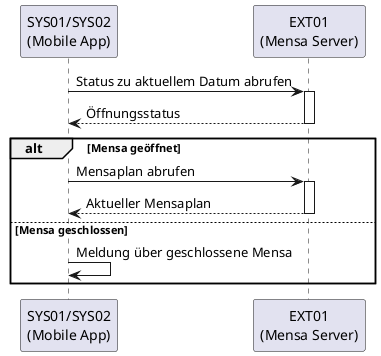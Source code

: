 @startuml

participant "SYS01/SYS02\n(Mobile App)" as SYS01
participant "EXT01\n(Mensa Server)" as EXT01

SYS01->EXT01: Status zu aktuellem Datum abrufen
activate EXT01
return Öffnungsstatus

alt Mensa geöffnet
    SYS01->EXT01: Mensaplan abrufen
    activate EXT01
    return Aktueller Mensaplan
else Mensa geschlossen
    SYS01->SYS01: Meldung über geschlossene Mensa
end
@enduml